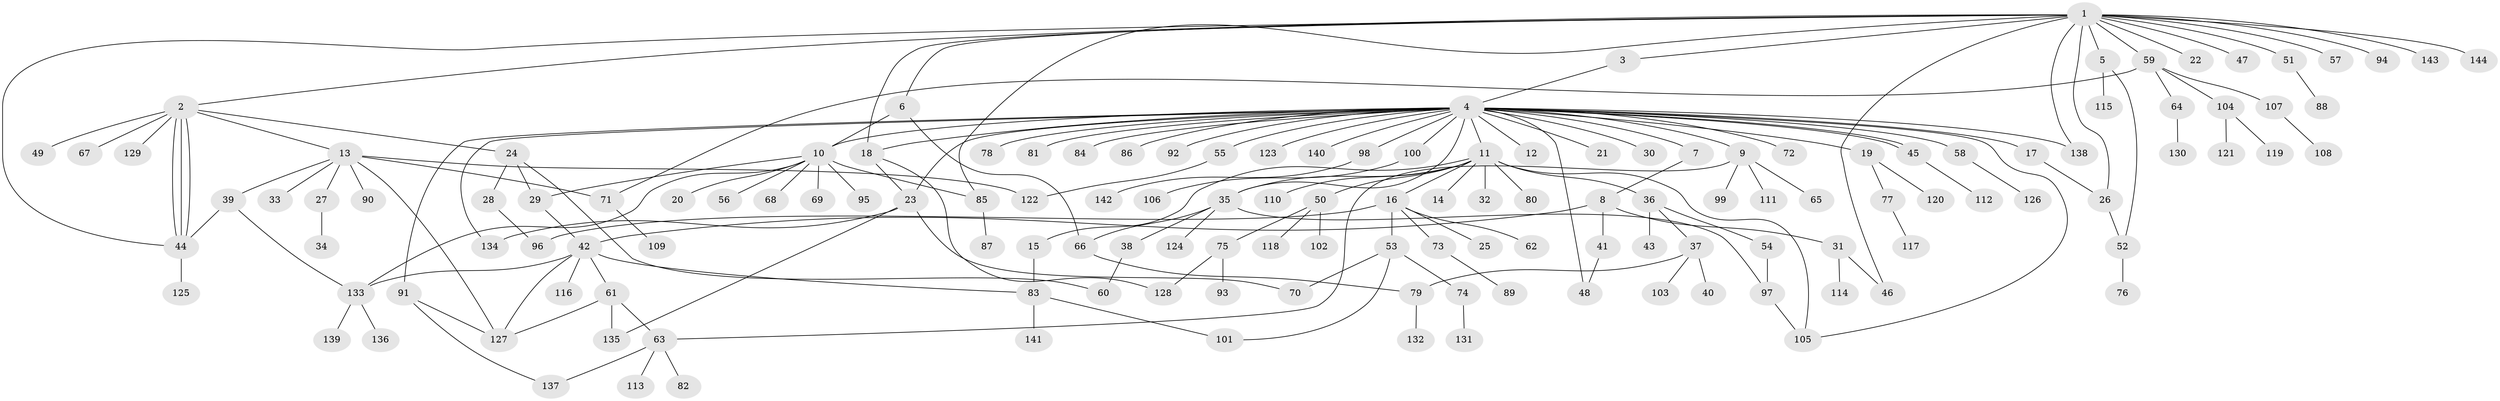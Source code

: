 // Generated by graph-tools (version 1.1) at 2025/47/03/09/25 04:47:14]
// undirected, 144 vertices, 182 edges
graph export_dot {
graph [start="1"]
  node [color=gray90,style=filled];
  1;
  2;
  3;
  4;
  5;
  6;
  7;
  8;
  9;
  10;
  11;
  12;
  13;
  14;
  15;
  16;
  17;
  18;
  19;
  20;
  21;
  22;
  23;
  24;
  25;
  26;
  27;
  28;
  29;
  30;
  31;
  32;
  33;
  34;
  35;
  36;
  37;
  38;
  39;
  40;
  41;
  42;
  43;
  44;
  45;
  46;
  47;
  48;
  49;
  50;
  51;
  52;
  53;
  54;
  55;
  56;
  57;
  58;
  59;
  60;
  61;
  62;
  63;
  64;
  65;
  66;
  67;
  68;
  69;
  70;
  71;
  72;
  73;
  74;
  75;
  76;
  77;
  78;
  79;
  80;
  81;
  82;
  83;
  84;
  85;
  86;
  87;
  88;
  89;
  90;
  91;
  92;
  93;
  94;
  95;
  96;
  97;
  98;
  99;
  100;
  101;
  102;
  103;
  104;
  105;
  106;
  107;
  108;
  109;
  110;
  111;
  112;
  113;
  114;
  115;
  116;
  117;
  118;
  119;
  120;
  121;
  122;
  123;
  124;
  125;
  126;
  127;
  128;
  129;
  130;
  131;
  132;
  133;
  134;
  135;
  136;
  137;
  138;
  139;
  140;
  141;
  142;
  143;
  144;
  1 -- 2;
  1 -- 3;
  1 -- 5;
  1 -- 6;
  1 -- 18;
  1 -- 22;
  1 -- 26;
  1 -- 44;
  1 -- 46;
  1 -- 47;
  1 -- 51;
  1 -- 57;
  1 -- 59;
  1 -- 85;
  1 -- 94;
  1 -- 138;
  1 -- 143;
  1 -- 144;
  2 -- 13;
  2 -- 24;
  2 -- 44;
  2 -- 44;
  2 -- 44;
  2 -- 49;
  2 -- 67;
  2 -- 129;
  3 -- 4;
  4 -- 7;
  4 -- 9;
  4 -- 10;
  4 -- 11;
  4 -- 12;
  4 -- 17;
  4 -- 18;
  4 -- 19;
  4 -- 21;
  4 -- 23;
  4 -- 30;
  4 -- 35;
  4 -- 45;
  4 -- 45;
  4 -- 48;
  4 -- 55;
  4 -- 58;
  4 -- 72;
  4 -- 78;
  4 -- 81;
  4 -- 84;
  4 -- 86;
  4 -- 91;
  4 -- 92;
  4 -- 98;
  4 -- 100;
  4 -- 105;
  4 -- 123;
  4 -- 134;
  4 -- 138;
  4 -- 140;
  5 -- 52;
  5 -- 115;
  6 -- 10;
  6 -- 66;
  7 -- 8;
  8 -- 31;
  8 -- 41;
  8 -- 42;
  9 -- 63;
  9 -- 65;
  9 -- 99;
  9 -- 111;
  10 -- 20;
  10 -- 29;
  10 -- 56;
  10 -- 68;
  10 -- 69;
  10 -- 85;
  10 -- 95;
  10 -- 133;
  11 -- 14;
  11 -- 15;
  11 -- 16;
  11 -- 32;
  11 -- 35;
  11 -- 36;
  11 -- 50;
  11 -- 80;
  11 -- 105;
  11 -- 110;
  13 -- 27;
  13 -- 33;
  13 -- 39;
  13 -- 71;
  13 -- 90;
  13 -- 122;
  13 -- 127;
  15 -- 83;
  16 -- 25;
  16 -- 53;
  16 -- 62;
  16 -- 73;
  16 -- 96;
  17 -- 26;
  18 -- 23;
  18 -- 128;
  19 -- 77;
  19 -- 120;
  23 -- 70;
  23 -- 134;
  23 -- 135;
  24 -- 28;
  24 -- 29;
  24 -- 60;
  26 -- 52;
  27 -- 34;
  28 -- 96;
  29 -- 42;
  31 -- 46;
  31 -- 114;
  35 -- 38;
  35 -- 66;
  35 -- 97;
  35 -- 124;
  36 -- 37;
  36 -- 43;
  36 -- 54;
  37 -- 40;
  37 -- 79;
  37 -- 103;
  38 -- 60;
  39 -- 44;
  39 -- 133;
  41 -- 48;
  42 -- 61;
  42 -- 83;
  42 -- 116;
  42 -- 127;
  42 -- 133;
  44 -- 125;
  45 -- 112;
  50 -- 75;
  50 -- 102;
  50 -- 118;
  51 -- 88;
  52 -- 76;
  53 -- 70;
  53 -- 74;
  53 -- 101;
  54 -- 97;
  55 -- 122;
  58 -- 126;
  59 -- 64;
  59 -- 71;
  59 -- 104;
  59 -- 107;
  61 -- 63;
  61 -- 127;
  61 -- 135;
  63 -- 82;
  63 -- 113;
  63 -- 137;
  64 -- 130;
  66 -- 79;
  71 -- 109;
  73 -- 89;
  74 -- 131;
  75 -- 93;
  75 -- 128;
  77 -- 117;
  79 -- 132;
  83 -- 101;
  83 -- 141;
  85 -- 87;
  91 -- 127;
  91 -- 137;
  97 -- 105;
  98 -- 142;
  100 -- 106;
  104 -- 119;
  104 -- 121;
  107 -- 108;
  133 -- 136;
  133 -- 139;
}
